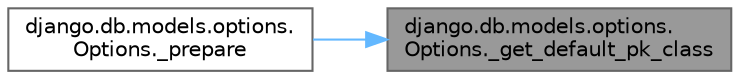 digraph "django.db.models.options.Options._get_default_pk_class"
{
 // LATEX_PDF_SIZE
  bgcolor="transparent";
  edge [fontname=Helvetica,fontsize=10,labelfontname=Helvetica,labelfontsize=10];
  node [fontname=Helvetica,fontsize=10,shape=box,height=0.2,width=0.4];
  rankdir="RL";
  Node1 [id="Node000001",label="django.db.models.options.\lOptions._get_default_pk_class",height=0.2,width=0.4,color="gray40", fillcolor="grey60", style="filled", fontcolor="black",tooltip=" "];
  Node1 -> Node2 [id="edge1_Node000001_Node000002",dir="back",color="steelblue1",style="solid",tooltip=" "];
  Node2 [id="Node000002",label="django.db.models.options.\lOptions._prepare",height=0.2,width=0.4,color="grey40", fillcolor="white", style="filled",URL="$classdjango_1_1db_1_1models_1_1options_1_1_options.html#a79eb6af7a1ca4e7e95eadf8c235af7d3",tooltip=" "];
}
